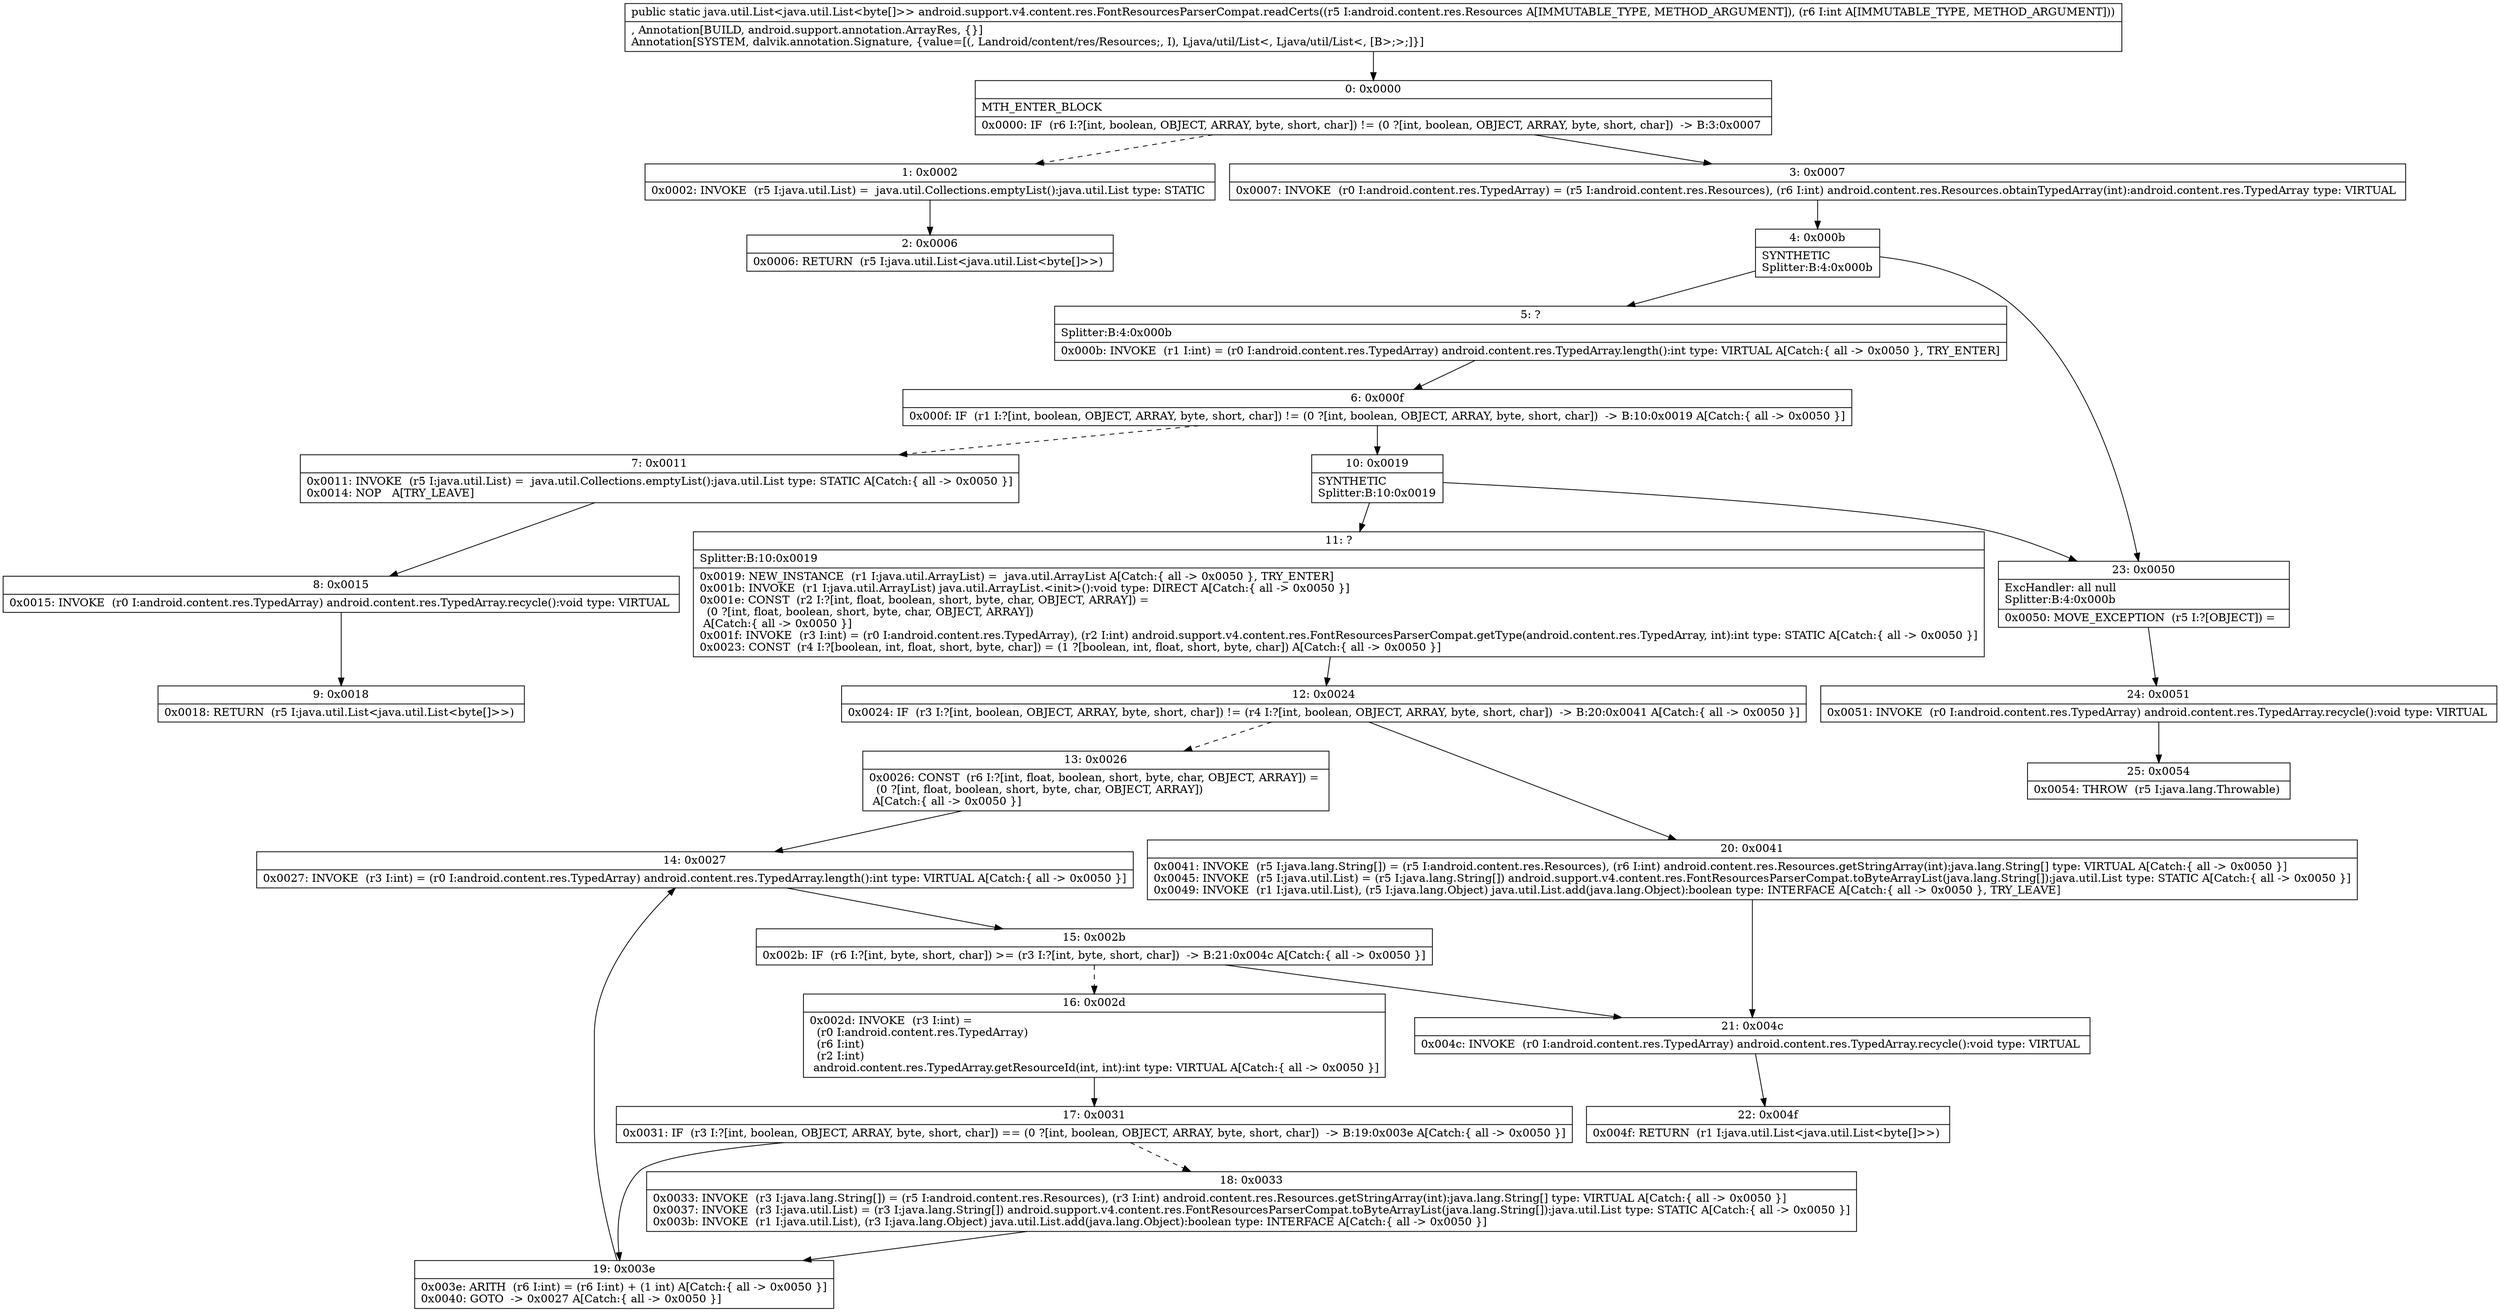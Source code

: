 digraph "CFG forandroid.support.v4.content.res.FontResourcesParserCompat.readCerts(Landroid\/content\/res\/Resources;I)Ljava\/util\/List;" {
Node_0 [shape=record,label="{0\:\ 0x0000|MTH_ENTER_BLOCK\l|0x0000: IF  (r6 I:?[int, boolean, OBJECT, ARRAY, byte, short, char]) != (0 ?[int, boolean, OBJECT, ARRAY, byte, short, char])  \-\> B:3:0x0007 \l}"];
Node_1 [shape=record,label="{1\:\ 0x0002|0x0002: INVOKE  (r5 I:java.util.List) =  java.util.Collections.emptyList():java.util.List type: STATIC \l}"];
Node_2 [shape=record,label="{2\:\ 0x0006|0x0006: RETURN  (r5 I:java.util.List\<java.util.List\<byte[]\>\>) \l}"];
Node_3 [shape=record,label="{3\:\ 0x0007|0x0007: INVOKE  (r0 I:android.content.res.TypedArray) = (r5 I:android.content.res.Resources), (r6 I:int) android.content.res.Resources.obtainTypedArray(int):android.content.res.TypedArray type: VIRTUAL \l}"];
Node_4 [shape=record,label="{4\:\ 0x000b|SYNTHETIC\lSplitter:B:4:0x000b\l}"];
Node_5 [shape=record,label="{5\:\ ?|Splitter:B:4:0x000b\l|0x000b: INVOKE  (r1 I:int) = (r0 I:android.content.res.TypedArray) android.content.res.TypedArray.length():int type: VIRTUAL A[Catch:\{ all \-\> 0x0050 \}, TRY_ENTER]\l}"];
Node_6 [shape=record,label="{6\:\ 0x000f|0x000f: IF  (r1 I:?[int, boolean, OBJECT, ARRAY, byte, short, char]) != (0 ?[int, boolean, OBJECT, ARRAY, byte, short, char])  \-\> B:10:0x0019 A[Catch:\{ all \-\> 0x0050 \}]\l}"];
Node_7 [shape=record,label="{7\:\ 0x0011|0x0011: INVOKE  (r5 I:java.util.List) =  java.util.Collections.emptyList():java.util.List type: STATIC A[Catch:\{ all \-\> 0x0050 \}]\l0x0014: NOP   A[TRY_LEAVE]\l}"];
Node_8 [shape=record,label="{8\:\ 0x0015|0x0015: INVOKE  (r0 I:android.content.res.TypedArray) android.content.res.TypedArray.recycle():void type: VIRTUAL \l}"];
Node_9 [shape=record,label="{9\:\ 0x0018|0x0018: RETURN  (r5 I:java.util.List\<java.util.List\<byte[]\>\>) \l}"];
Node_10 [shape=record,label="{10\:\ 0x0019|SYNTHETIC\lSplitter:B:10:0x0019\l}"];
Node_11 [shape=record,label="{11\:\ ?|Splitter:B:10:0x0019\l|0x0019: NEW_INSTANCE  (r1 I:java.util.ArrayList) =  java.util.ArrayList A[Catch:\{ all \-\> 0x0050 \}, TRY_ENTER]\l0x001b: INVOKE  (r1 I:java.util.ArrayList) java.util.ArrayList.\<init\>():void type: DIRECT A[Catch:\{ all \-\> 0x0050 \}]\l0x001e: CONST  (r2 I:?[int, float, boolean, short, byte, char, OBJECT, ARRAY]) = \l  (0 ?[int, float, boolean, short, byte, char, OBJECT, ARRAY])\l A[Catch:\{ all \-\> 0x0050 \}]\l0x001f: INVOKE  (r3 I:int) = (r0 I:android.content.res.TypedArray), (r2 I:int) android.support.v4.content.res.FontResourcesParserCompat.getType(android.content.res.TypedArray, int):int type: STATIC A[Catch:\{ all \-\> 0x0050 \}]\l0x0023: CONST  (r4 I:?[boolean, int, float, short, byte, char]) = (1 ?[boolean, int, float, short, byte, char]) A[Catch:\{ all \-\> 0x0050 \}]\l}"];
Node_12 [shape=record,label="{12\:\ 0x0024|0x0024: IF  (r3 I:?[int, boolean, OBJECT, ARRAY, byte, short, char]) != (r4 I:?[int, boolean, OBJECT, ARRAY, byte, short, char])  \-\> B:20:0x0041 A[Catch:\{ all \-\> 0x0050 \}]\l}"];
Node_13 [shape=record,label="{13\:\ 0x0026|0x0026: CONST  (r6 I:?[int, float, boolean, short, byte, char, OBJECT, ARRAY]) = \l  (0 ?[int, float, boolean, short, byte, char, OBJECT, ARRAY])\l A[Catch:\{ all \-\> 0x0050 \}]\l}"];
Node_14 [shape=record,label="{14\:\ 0x0027|0x0027: INVOKE  (r3 I:int) = (r0 I:android.content.res.TypedArray) android.content.res.TypedArray.length():int type: VIRTUAL A[Catch:\{ all \-\> 0x0050 \}]\l}"];
Node_15 [shape=record,label="{15\:\ 0x002b|0x002b: IF  (r6 I:?[int, byte, short, char]) \>= (r3 I:?[int, byte, short, char])  \-\> B:21:0x004c A[Catch:\{ all \-\> 0x0050 \}]\l}"];
Node_16 [shape=record,label="{16\:\ 0x002d|0x002d: INVOKE  (r3 I:int) = \l  (r0 I:android.content.res.TypedArray)\l  (r6 I:int)\l  (r2 I:int)\l android.content.res.TypedArray.getResourceId(int, int):int type: VIRTUAL A[Catch:\{ all \-\> 0x0050 \}]\l}"];
Node_17 [shape=record,label="{17\:\ 0x0031|0x0031: IF  (r3 I:?[int, boolean, OBJECT, ARRAY, byte, short, char]) == (0 ?[int, boolean, OBJECT, ARRAY, byte, short, char])  \-\> B:19:0x003e A[Catch:\{ all \-\> 0x0050 \}]\l}"];
Node_18 [shape=record,label="{18\:\ 0x0033|0x0033: INVOKE  (r3 I:java.lang.String[]) = (r5 I:android.content.res.Resources), (r3 I:int) android.content.res.Resources.getStringArray(int):java.lang.String[] type: VIRTUAL A[Catch:\{ all \-\> 0x0050 \}]\l0x0037: INVOKE  (r3 I:java.util.List) = (r3 I:java.lang.String[]) android.support.v4.content.res.FontResourcesParserCompat.toByteArrayList(java.lang.String[]):java.util.List type: STATIC A[Catch:\{ all \-\> 0x0050 \}]\l0x003b: INVOKE  (r1 I:java.util.List), (r3 I:java.lang.Object) java.util.List.add(java.lang.Object):boolean type: INTERFACE A[Catch:\{ all \-\> 0x0050 \}]\l}"];
Node_19 [shape=record,label="{19\:\ 0x003e|0x003e: ARITH  (r6 I:int) = (r6 I:int) + (1 int) A[Catch:\{ all \-\> 0x0050 \}]\l0x0040: GOTO  \-\> 0x0027 A[Catch:\{ all \-\> 0x0050 \}]\l}"];
Node_20 [shape=record,label="{20\:\ 0x0041|0x0041: INVOKE  (r5 I:java.lang.String[]) = (r5 I:android.content.res.Resources), (r6 I:int) android.content.res.Resources.getStringArray(int):java.lang.String[] type: VIRTUAL A[Catch:\{ all \-\> 0x0050 \}]\l0x0045: INVOKE  (r5 I:java.util.List) = (r5 I:java.lang.String[]) android.support.v4.content.res.FontResourcesParserCompat.toByteArrayList(java.lang.String[]):java.util.List type: STATIC A[Catch:\{ all \-\> 0x0050 \}]\l0x0049: INVOKE  (r1 I:java.util.List), (r5 I:java.lang.Object) java.util.List.add(java.lang.Object):boolean type: INTERFACE A[Catch:\{ all \-\> 0x0050 \}, TRY_LEAVE]\l}"];
Node_21 [shape=record,label="{21\:\ 0x004c|0x004c: INVOKE  (r0 I:android.content.res.TypedArray) android.content.res.TypedArray.recycle():void type: VIRTUAL \l}"];
Node_22 [shape=record,label="{22\:\ 0x004f|0x004f: RETURN  (r1 I:java.util.List\<java.util.List\<byte[]\>\>) \l}"];
Node_23 [shape=record,label="{23\:\ 0x0050|ExcHandler: all null\lSplitter:B:4:0x000b\l|0x0050: MOVE_EXCEPTION  (r5 I:?[OBJECT]) =  \l}"];
Node_24 [shape=record,label="{24\:\ 0x0051|0x0051: INVOKE  (r0 I:android.content.res.TypedArray) android.content.res.TypedArray.recycle():void type: VIRTUAL \l}"];
Node_25 [shape=record,label="{25\:\ 0x0054|0x0054: THROW  (r5 I:java.lang.Throwable) \l}"];
MethodNode[shape=record,label="{public static java.util.List\<java.util.List\<byte[]\>\> android.support.v4.content.res.FontResourcesParserCompat.readCerts((r5 I:android.content.res.Resources A[IMMUTABLE_TYPE, METHOD_ARGUMENT]), (r6 I:int A[IMMUTABLE_TYPE, METHOD_ARGUMENT]))  | , Annotation[BUILD, android.support.annotation.ArrayRes, \{\}]\lAnnotation[SYSTEM, dalvik.annotation.Signature, \{value=[(, Landroid\/content\/res\/Resources;, I), Ljava\/util\/List\<, Ljava\/util\/List\<, [B\>;\>;]\}]\l}"];
MethodNode -> Node_0;
Node_0 -> Node_1[style=dashed];
Node_0 -> Node_3;
Node_1 -> Node_2;
Node_3 -> Node_4;
Node_4 -> Node_5;
Node_4 -> Node_23;
Node_5 -> Node_6;
Node_6 -> Node_7[style=dashed];
Node_6 -> Node_10;
Node_7 -> Node_8;
Node_8 -> Node_9;
Node_10 -> Node_11;
Node_10 -> Node_23;
Node_11 -> Node_12;
Node_12 -> Node_13[style=dashed];
Node_12 -> Node_20;
Node_13 -> Node_14;
Node_14 -> Node_15;
Node_15 -> Node_16[style=dashed];
Node_15 -> Node_21;
Node_16 -> Node_17;
Node_17 -> Node_18[style=dashed];
Node_17 -> Node_19;
Node_18 -> Node_19;
Node_19 -> Node_14;
Node_20 -> Node_21;
Node_21 -> Node_22;
Node_23 -> Node_24;
Node_24 -> Node_25;
}

